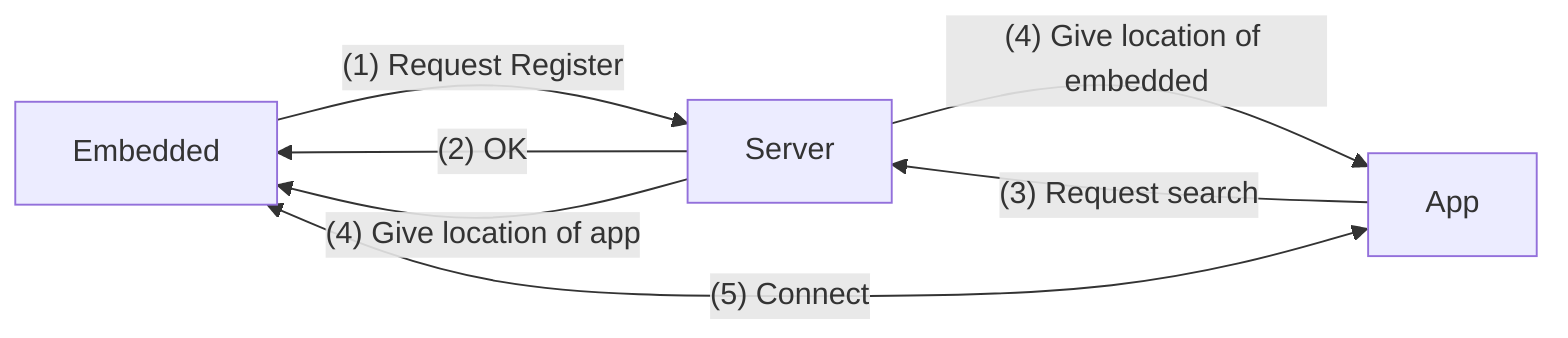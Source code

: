 flowchart LR
    embedded[Embedded]
    server[Server]
    app[App]
    embedded -- "(1) Request Register" --> server
    server -- "(2) OK" --> embedded
    app -- "(3) Request search" --> server
    server -- "(4) Give location of embedded" --> app
    server -- "(4) Give location of app" --> embedded
    app <-- "(5) Connect" --> embedded
